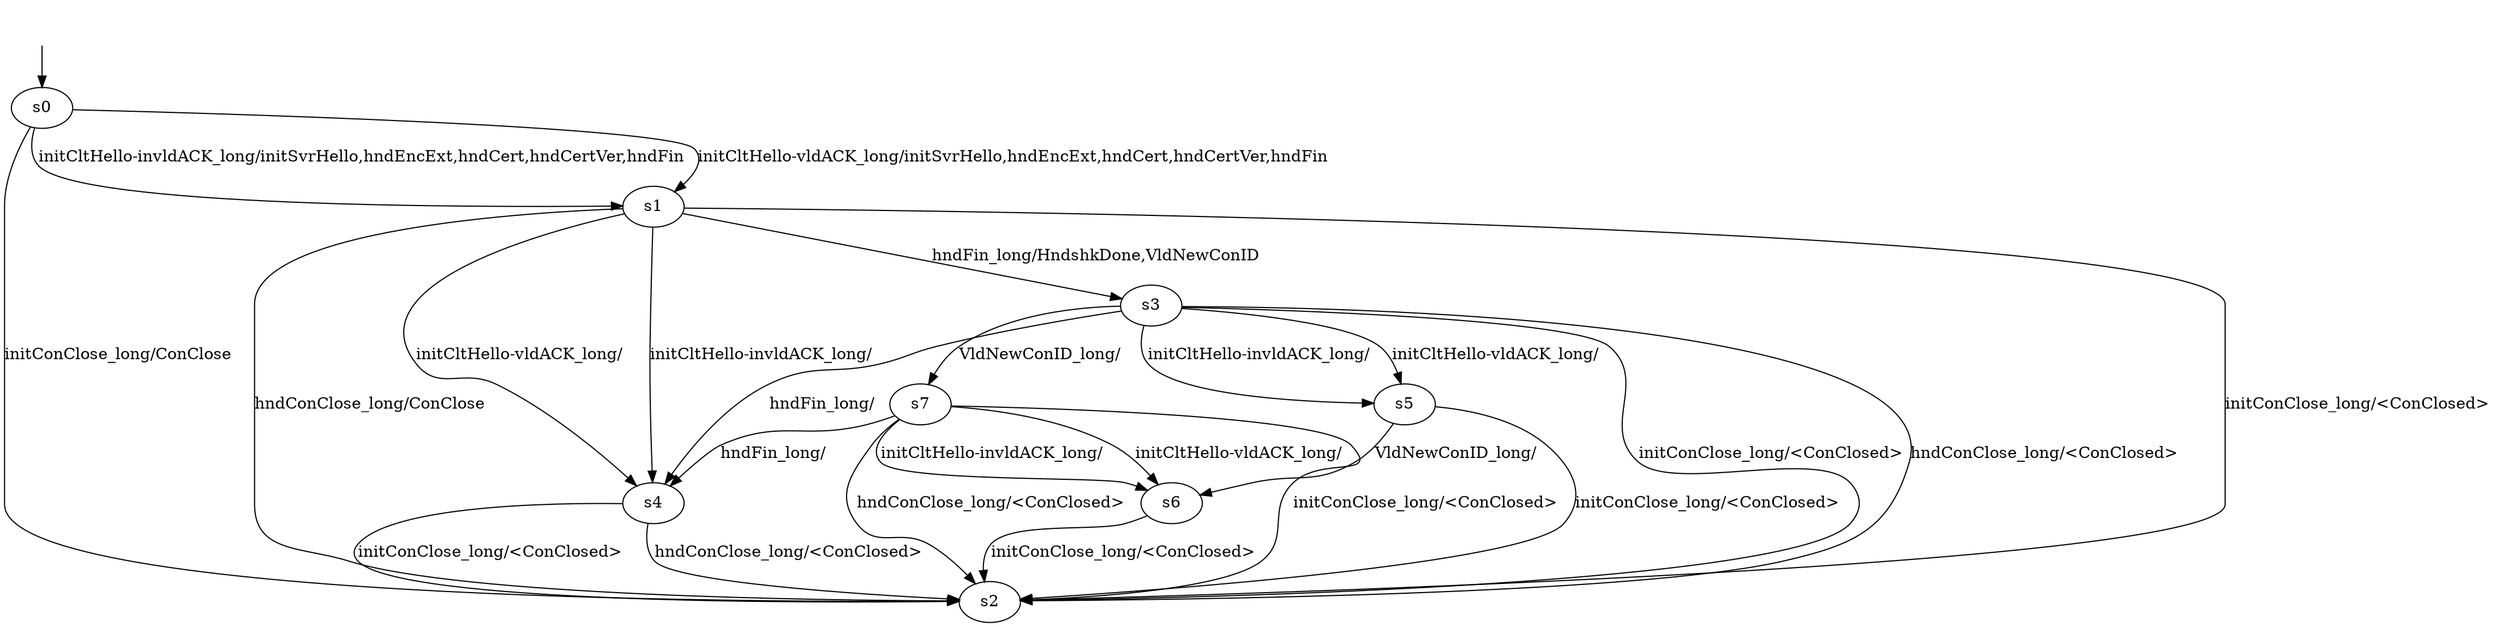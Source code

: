 digraph "kwikModels/kwik-B-l-0/learnedModel" {
s0 [label=s0];
s1 [label=s1];
s2 [label=s2];
s3 [label=s3];
s4 [label=s4];
s5 [label=s5];
s6 [label=s6];
s7 [label=s7];
s0 -> s2  [label="initConClose_long/ConClose "];
s0 -> s1  [label="initCltHello-vldACK_long/initSvrHello,hndEncExt,hndCert,hndCertVer,hndFin "];
s0 -> s1  [label="initCltHello-invldACK_long/initSvrHello,hndEncExt,hndCert,hndCertVer,hndFin "];
s1 -> s2  [label="initConClose_long/<ConClosed> "];
s1 -> s4  [label="initCltHello-vldACK_long/ "];
s1 -> s4  [label="initCltHello-invldACK_long/ "];
s1 -> s3  [label="hndFin_long/HndshkDone,VldNewConID "];
s1 -> s2  [label="hndConClose_long/ConClose "];
s3 -> s2  [label="initConClose_long/<ConClosed> "];
s3 -> s5  [label="initCltHello-vldACK_long/ "];
s3 -> s5  [label="initCltHello-invldACK_long/ "];
s3 -> s4  [label="hndFin_long/ "];
s3 -> s2  [label="hndConClose_long/<ConClosed> "];
s3 -> s7  [label="VldNewConID_long/ "];
s4 -> s2  [label="initConClose_long/<ConClosed> "];
s4 -> s2  [label="hndConClose_long/<ConClosed> "];
s5 -> s2  [label="initConClose_long/<ConClosed> "];
s5 -> s6  [label="VldNewConID_long/ "];
s6 -> s2  [label="initConClose_long/<ConClosed> "];
s7 -> s2  [label="initConClose_long/<ConClosed> "];
s7 -> s6  [label="initCltHello-vldACK_long/ "];
s7 -> s6  [label="initCltHello-invldACK_long/ "];
s7 -> s4  [label="hndFin_long/ "];
s7 -> s2  [label="hndConClose_long/<ConClosed> "];
__start0 [label="", shape=none];
__start0 -> s0  [label=""];
}
